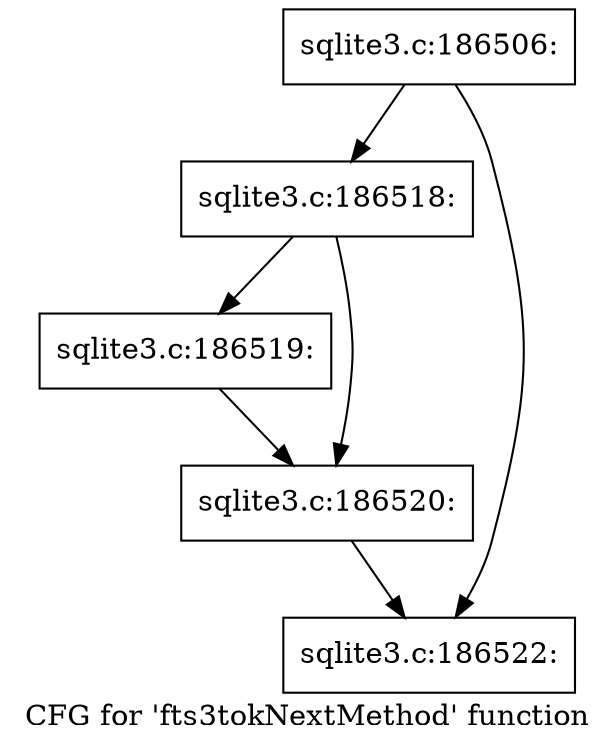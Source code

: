 digraph "CFG for 'fts3tokNextMethod' function" {
	label="CFG for 'fts3tokNextMethod' function";

	Node0x55c0fb3ebc90 [shape=record,label="{sqlite3.c:186506:}"];
	Node0x55c0fb3ebc90 -> Node0x55c0fb3f4d80;
	Node0x55c0fb3ebc90 -> Node0x55c0fb3f5040;
	Node0x55c0fb3f4d80 [shape=record,label="{sqlite3.c:186518:}"];
	Node0x55c0fb3f4d80 -> Node0x55c0fb3f5550;
	Node0x55c0fb3f4d80 -> Node0x55c0fb3f55a0;
	Node0x55c0fb3f5550 [shape=record,label="{sqlite3.c:186519:}"];
	Node0x55c0fb3f5550 -> Node0x55c0fb3f55a0;
	Node0x55c0fb3f55a0 [shape=record,label="{sqlite3.c:186520:}"];
	Node0x55c0fb3f55a0 -> Node0x55c0fb3f5040;
	Node0x55c0fb3f5040 [shape=record,label="{sqlite3.c:186522:}"];
}
